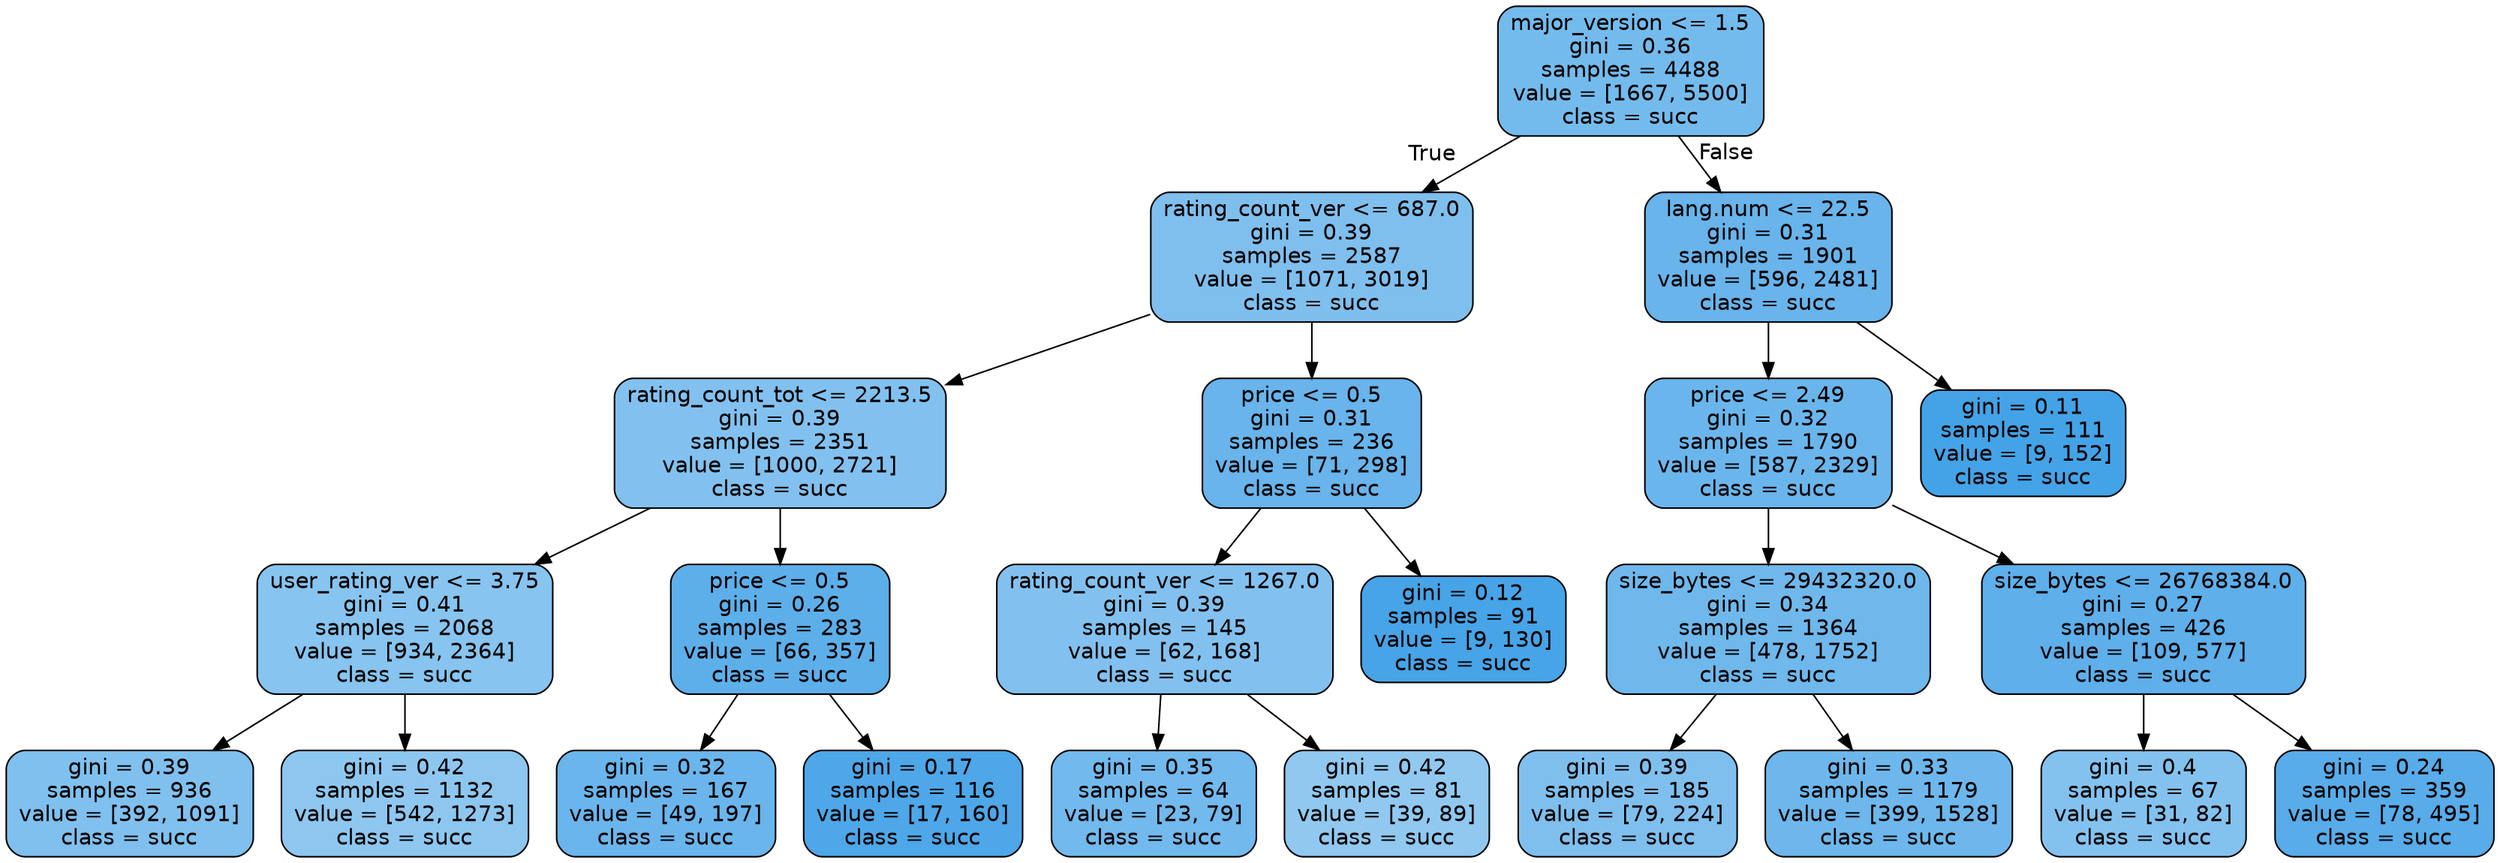 digraph Tree {
node [shape=box, style="filled, rounded", color="black", fontname=helvetica] ;
edge [fontname=helvetica] ;
0 [label="major_version <= 1.5\ngini = 0.36\nsamples = 4488\nvalue = [1667, 5500]\nclass = succ", fillcolor="#399de5b2"] ;
1 [label="rating_count_ver <= 687.0\ngini = 0.39\nsamples = 2587\nvalue = [1071, 3019]\nclass = succ", fillcolor="#399de5a5"] ;
0 -> 1 [labeldistance=2.5, labelangle=45, headlabel="True"] ;
2 [label="rating_count_tot <= 2213.5\ngini = 0.39\nsamples = 2351\nvalue = [1000, 2721]\nclass = succ", fillcolor="#399de5a1"] ;
1 -> 2 ;
3 [label="user_rating_ver <= 3.75\ngini = 0.41\nsamples = 2068\nvalue = [934, 2364]\nclass = succ", fillcolor="#399de59a"] ;
2 -> 3 ;
4 [label="gini = 0.39\nsamples = 936\nvalue = [392, 1091]\nclass = succ", fillcolor="#399de5a3"] ;
3 -> 4 ;
5 [label="gini = 0.42\nsamples = 1132\nvalue = [542, 1273]\nclass = succ", fillcolor="#399de592"] ;
3 -> 5 ;
6 [label="price <= 0.5\ngini = 0.26\nsamples = 283\nvalue = [66, 357]\nclass = succ", fillcolor="#399de5d0"] ;
2 -> 6 ;
7 [label="gini = 0.32\nsamples = 167\nvalue = [49, 197]\nclass = succ", fillcolor="#399de5c0"] ;
6 -> 7 ;
8 [label="gini = 0.17\nsamples = 116\nvalue = [17, 160]\nclass = succ", fillcolor="#399de5e4"] ;
6 -> 8 ;
9 [label="price <= 0.5\ngini = 0.31\nsamples = 236\nvalue = [71, 298]\nclass = succ", fillcolor="#399de5c2"] ;
1 -> 9 ;
10 [label="rating_count_ver <= 1267.0\ngini = 0.39\nsamples = 145\nvalue = [62, 168]\nclass = succ", fillcolor="#399de5a1"] ;
9 -> 10 ;
11 [label="gini = 0.35\nsamples = 64\nvalue = [23, 79]\nclass = succ", fillcolor="#399de5b5"] ;
10 -> 11 ;
12 [label="gini = 0.42\nsamples = 81\nvalue = [39, 89]\nclass = succ", fillcolor="#399de58f"] ;
10 -> 12 ;
13 [label="gini = 0.12\nsamples = 91\nvalue = [9, 130]\nclass = succ", fillcolor="#399de5ed"] ;
9 -> 13 ;
14 [label="lang.num <= 22.5\ngini = 0.31\nsamples = 1901\nvalue = [596, 2481]\nclass = succ", fillcolor="#399de5c2"] ;
0 -> 14 [labeldistance=2.5, labelangle=-45, headlabel="False"] ;
15 [label="price <= 2.49\ngini = 0.32\nsamples = 1790\nvalue = [587, 2329]\nclass = succ", fillcolor="#399de5bf"] ;
14 -> 15 ;
16 [label="size_bytes <= 29432320.0\ngini = 0.34\nsamples = 1364\nvalue = [478, 1752]\nclass = succ", fillcolor="#399de5b9"] ;
15 -> 16 ;
17 [label="gini = 0.39\nsamples = 185\nvalue = [79, 224]\nclass = succ", fillcolor="#399de5a5"] ;
16 -> 17 ;
18 [label="gini = 0.33\nsamples = 1179\nvalue = [399, 1528]\nclass = succ", fillcolor="#399de5bc"] ;
16 -> 18 ;
19 [label="size_bytes <= 26768384.0\ngini = 0.27\nsamples = 426\nvalue = [109, 577]\nclass = succ", fillcolor="#399de5cf"] ;
15 -> 19 ;
20 [label="gini = 0.4\nsamples = 67\nvalue = [31, 82]\nclass = succ", fillcolor="#399de59f"] ;
19 -> 20 ;
21 [label="gini = 0.24\nsamples = 359\nvalue = [78, 495]\nclass = succ", fillcolor="#399de5d7"] ;
19 -> 21 ;
22 [label="gini = 0.11\nsamples = 111\nvalue = [9, 152]\nclass = succ", fillcolor="#399de5f0"] ;
14 -> 22 ;
}
